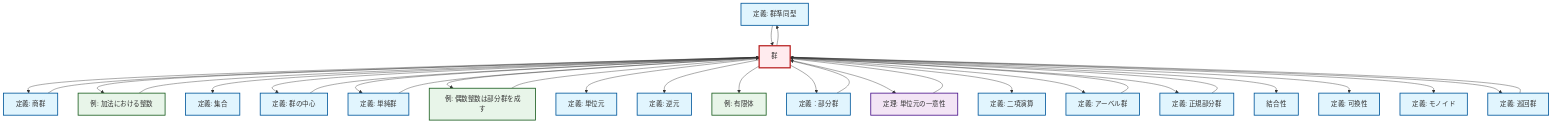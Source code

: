 graph TD
    classDef definition fill:#e1f5fe,stroke:#01579b,stroke-width:2px
    classDef theorem fill:#f3e5f5,stroke:#4a148c,stroke-width:2px
    classDef axiom fill:#fff3e0,stroke:#e65100,stroke-width:2px
    classDef example fill:#e8f5e9,stroke:#1b5e20,stroke-width:2px
    classDef current fill:#ffebee,stroke:#b71c1c,stroke-width:3px
    def-homomorphism["定義: 群準同型"]:::definition
    def-subgroup["定義：部分群"]:::definition
    def-commutativity["定義: 可換性"]:::definition
    def-set["定義: 集合"]:::definition
    def-center-of-group["定義: 群の中心"]:::definition
    def-inverse-element["定義: 逆元"]:::definition
    ex-integers-addition["例: 加法における整数"]:::example
    def-abelian-group["定義: アーベル群"]:::definition
    def-associativity["結合性"]:::definition
    def-quotient-group["定義: 商群"]:::definition
    def-cyclic-group["定義: 巡回群"]:::definition
    def-binary-operation["定義: 二項演算"]:::definition
    def-group["群"]:::definition
    def-normal-subgroup["定義: 正規部分群"]:::definition
    def-identity-element["定義: 単位元"]:::definition
    def-simple-group["定義: 単純群"]:::definition
    thm-unique-identity["定理: 単位元の一意性"]:::theorem
    ex-finite-field["例: 有限体"]:::example
    def-monoid["定義: モノイド"]:::definition
    ex-even-integers-subgroup["例: 偶数整数は部分群を成す"]:::example
    def-simple-group --> def-group
    thm-unique-identity --> def-group
    def-subgroup --> def-group
    ex-even-integers-subgroup --> def-group
    def-group --> def-quotient-group
    def-group --> ex-integers-addition
    def-group --> def-set
    def-group --> def-center-of-group
    def-group --> def-simple-group
    def-group --> ex-even-integers-subgroup
    def-group --> def-identity-element
    ex-integers-addition --> def-group
    def-group --> def-inverse-element
    def-group --> ex-finite-field
    def-cyclic-group --> def-group
    def-group --> def-subgroup
    def-abelian-group --> def-group
    def-normal-subgroup --> def-group
    def-homomorphism --> def-group
    def-group --> thm-unique-identity
    def-group --> def-binary-operation
    def-group --> def-abelian-group
    def-quotient-group --> def-group
    def-group --> def-homomorphism
    def-group --> def-normal-subgroup
    def-group --> def-associativity
    def-group --> def-commutativity
    def-group --> def-monoid
    def-center-of-group --> def-group
    def-group --> def-cyclic-group
    class def-group current